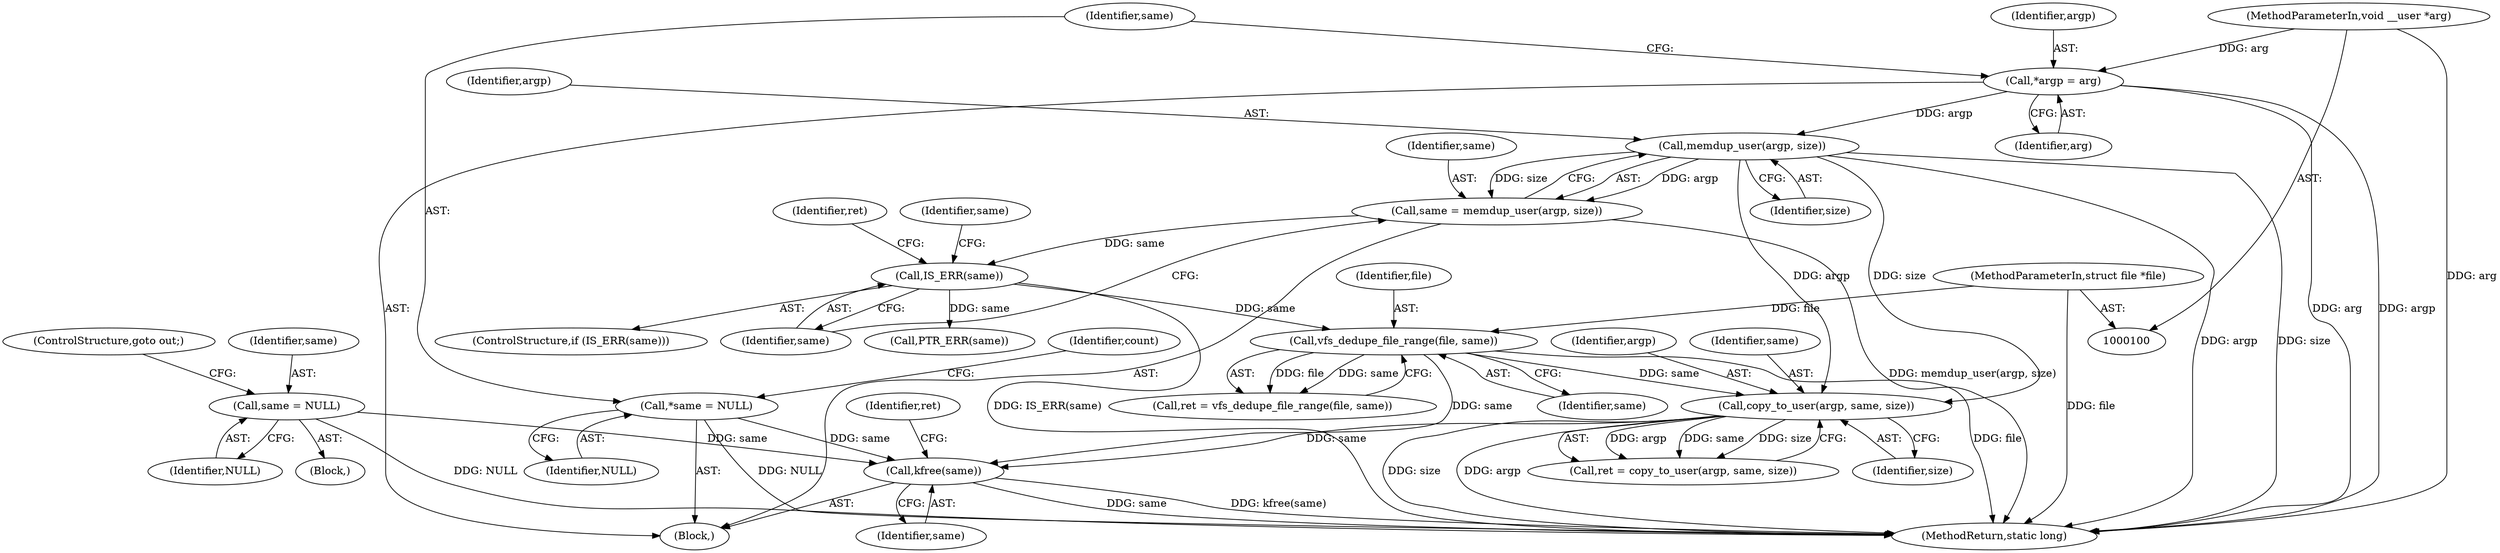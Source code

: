 digraph "0_linux_10eec60ce79187686e052092e5383c99b4420a20@API" {
"1000171" [label="(Call,kfree(same))"];
"1000141" [label="(Call,same = NULL)"];
"1000152" [label="(Call,vfs_dedupe_file_range(file, same))"];
"1000101" [label="(MethodParameterIn,struct file *file)"];
"1000134" [label="(Call,IS_ERR(same))"];
"1000128" [label="(Call,same = memdup_user(argp, size))"];
"1000130" [label="(Call,memdup_user(argp, size))"];
"1000105" [label="(Call,*argp = arg)"];
"1000102" [label="(MethodParameterIn,void __user *arg)"];
"1000109" [label="(Call,*same = NULL)"];
"1000160" [label="(Call,copy_to_user(argp, same, size))"];
"1000154" [label="(Identifier,same)"];
"1000117" [label="(Identifier,count)"];
"1000142" [label="(Identifier,same)"];
"1000162" [label="(Identifier,same)"];
"1000161" [label="(Identifier,argp)"];
"1000175" [label="(MethodReturn,static long)"];
"1000130" [label="(Call,memdup_user(argp, size))"];
"1000111" [label="(Identifier,NULL)"];
"1000144" [label="(ControlStructure,goto out;)"];
"1000153" [label="(Identifier,file)"];
"1000150" [label="(Call,ret = vfs_dedupe_file_range(file, same))"];
"1000107" [label="(Identifier,arg)"];
"1000163" [label="(Identifier,size)"];
"1000105" [label="(Call,*argp = arg)"];
"1000171" [label="(Call,kfree(same))"];
"1000172" [label="(Identifier,same)"];
"1000158" [label="(Call,ret = copy_to_user(argp, same, size))"];
"1000160" [label="(Call,copy_to_user(argp, same, size))"];
"1000101" [label="(MethodParameterIn,struct file *file)"];
"1000128" [label="(Call,same = memdup_user(argp, size))"];
"1000135" [label="(Identifier,same)"];
"1000139" [label="(Call,PTR_ERR(same))"];
"1000106" [label="(Identifier,argp)"];
"1000143" [label="(Identifier,NULL)"];
"1000136" [label="(Block,)"];
"1000103" [label="(Block,)"];
"1000174" [label="(Identifier,ret)"];
"1000131" [label="(Identifier,argp)"];
"1000132" [label="(Identifier,size)"];
"1000133" [label="(ControlStructure,if (IS_ERR(same)))"];
"1000109" [label="(Call,*same = NULL)"];
"1000141" [label="(Call,same = NULL)"];
"1000152" [label="(Call,vfs_dedupe_file_range(file, same))"];
"1000102" [label="(MethodParameterIn,void __user *arg)"];
"1000134" [label="(Call,IS_ERR(same))"];
"1000138" [label="(Identifier,ret)"];
"1000147" [label="(Identifier,same)"];
"1000129" [label="(Identifier,same)"];
"1000110" [label="(Identifier,same)"];
"1000171" -> "1000103"  [label="AST: "];
"1000171" -> "1000172"  [label="CFG: "];
"1000172" -> "1000171"  [label="AST: "];
"1000174" -> "1000171"  [label="CFG: "];
"1000171" -> "1000175"  [label="DDG: same"];
"1000171" -> "1000175"  [label="DDG: kfree(same)"];
"1000141" -> "1000171"  [label="DDG: same"];
"1000152" -> "1000171"  [label="DDG: same"];
"1000109" -> "1000171"  [label="DDG: same"];
"1000160" -> "1000171"  [label="DDG: same"];
"1000141" -> "1000136"  [label="AST: "];
"1000141" -> "1000143"  [label="CFG: "];
"1000142" -> "1000141"  [label="AST: "];
"1000143" -> "1000141"  [label="AST: "];
"1000144" -> "1000141"  [label="CFG: "];
"1000141" -> "1000175"  [label="DDG: NULL"];
"1000152" -> "1000150"  [label="AST: "];
"1000152" -> "1000154"  [label="CFG: "];
"1000153" -> "1000152"  [label="AST: "];
"1000154" -> "1000152"  [label="AST: "];
"1000150" -> "1000152"  [label="CFG: "];
"1000152" -> "1000175"  [label="DDG: file"];
"1000152" -> "1000150"  [label="DDG: file"];
"1000152" -> "1000150"  [label="DDG: same"];
"1000101" -> "1000152"  [label="DDG: file"];
"1000134" -> "1000152"  [label="DDG: same"];
"1000152" -> "1000160"  [label="DDG: same"];
"1000101" -> "1000100"  [label="AST: "];
"1000101" -> "1000175"  [label="DDG: file"];
"1000134" -> "1000133"  [label="AST: "];
"1000134" -> "1000135"  [label="CFG: "];
"1000135" -> "1000134"  [label="AST: "];
"1000138" -> "1000134"  [label="CFG: "];
"1000147" -> "1000134"  [label="CFG: "];
"1000134" -> "1000175"  [label="DDG: IS_ERR(same)"];
"1000128" -> "1000134"  [label="DDG: same"];
"1000134" -> "1000139"  [label="DDG: same"];
"1000128" -> "1000103"  [label="AST: "];
"1000128" -> "1000130"  [label="CFG: "];
"1000129" -> "1000128"  [label="AST: "];
"1000130" -> "1000128"  [label="AST: "];
"1000135" -> "1000128"  [label="CFG: "];
"1000128" -> "1000175"  [label="DDG: memdup_user(argp, size)"];
"1000130" -> "1000128"  [label="DDG: argp"];
"1000130" -> "1000128"  [label="DDG: size"];
"1000130" -> "1000132"  [label="CFG: "];
"1000131" -> "1000130"  [label="AST: "];
"1000132" -> "1000130"  [label="AST: "];
"1000130" -> "1000175"  [label="DDG: size"];
"1000130" -> "1000175"  [label="DDG: argp"];
"1000105" -> "1000130"  [label="DDG: argp"];
"1000130" -> "1000160"  [label="DDG: argp"];
"1000130" -> "1000160"  [label="DDG: size"];
"1000105" -> "1000103"  [label="AST: "];
"1000105" -> "1000107"  [label="CFG: "];
"1000106" -> "1000105"  [label="AST: "];
"1000107" -> "1000105"  [label="AST: "];
"1000110" -> "1000105"  [label="CFG: "];
"1000105" -> "1000175"  [label="DDG: arg"];
"1000105" -> "1000175"  [label="DDG: argp"];
"1000102" -> "1000105"  [label="DDG: arg"];
"1000102" -> "1000100"  [label="AST: "];
"1000102" -> "1000175"  [label="DDG: arg"];
"1000109" -> "1000103"  [label="AST: "];
"1000109" -> "1000111"  [label="CFG: "];
"1000110" -> "1000109"  [label="AST: "];
"1000111" -> "1000109"  [label="AST: "];
"1000117" -> "1000109"  [label="CFG: "];
"1000109" -> "1000175"  [label="DDG: NULL"];
"1000160" -> "1000158"  [label="AST: "];
"1000160" -> "1000163"  [label="CFG: "];
"1000161" -> "1000160"  [label="AST: "];
"1000162" -> "1000160"  [label="AST: "];
"1000163" -> "1000160"  [label="AST: "];
"1000158" -> "1000160"  [label="CFG: "];
"1000160" -> "1000175"  [label="DDG: size"];
"1000160" -> "1000175"  [label="DDG: argp"];
"1000160" -> "1000158"  [label="DDG: argp"];
"1000160" -> "1000158"  [label="DDG: same"];
"1000160" -> "1000158"  [label="DDG: size"];
}
